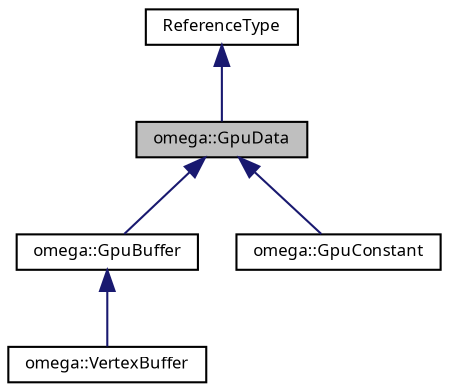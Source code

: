 digraph G
{
  bgcolor="transparent";
  edge [fontname="FreeSans.ttf",fontsize="8",labelfontname="FreeSans.ttf",labelfontsize="8"];
  node [fontname="FreeSans.ttf",fontsize="8",shape=record];
  Node1 [label="omega::GpuData",height=0.2,width=0.4,color="black", fillcolor="grey75", style="filled" fontcolor="black"];
  Node2 -> Node1 [dir=back,color="midnightblue",fontsize="8",style="solid",fontname="FreeSans.ttf"];
  Node2 [label="ReferenceType",height=0.2,width=0.4,color="black",URL="$class_reference_type.html"];
  Node1 -> Node3 [dir=back,color="midnightblue",fontsize="8",style="solid",fontname="FreeSans.ttf"];
  Node3 [label="omega::GpuBuffer",height=0.2,width=0.4,color="black",URL="$classomega_1_1_gpu_buffer.html"];
  Node3 -> Node4 [dir=back,color="midnightblue",fontsize="8",style="solid",fontname="FreeSans.ttf"];
  Node4 [label="omega::VertexBuffer",height=0.2,width=0.4,color="black",URL="$classomega_1_1_vertex_buffer.html"];
  Node1 -> Node5 [dir=back,color="midnightblue",fontsize="8",style="solid",fontname="FreeSans.ttf"];
  Node5 [label="omega::GpuConstant",height=0.2,width=0.4,color="black",URL="$classomega_1_1_gpu_constant.html"];
}
